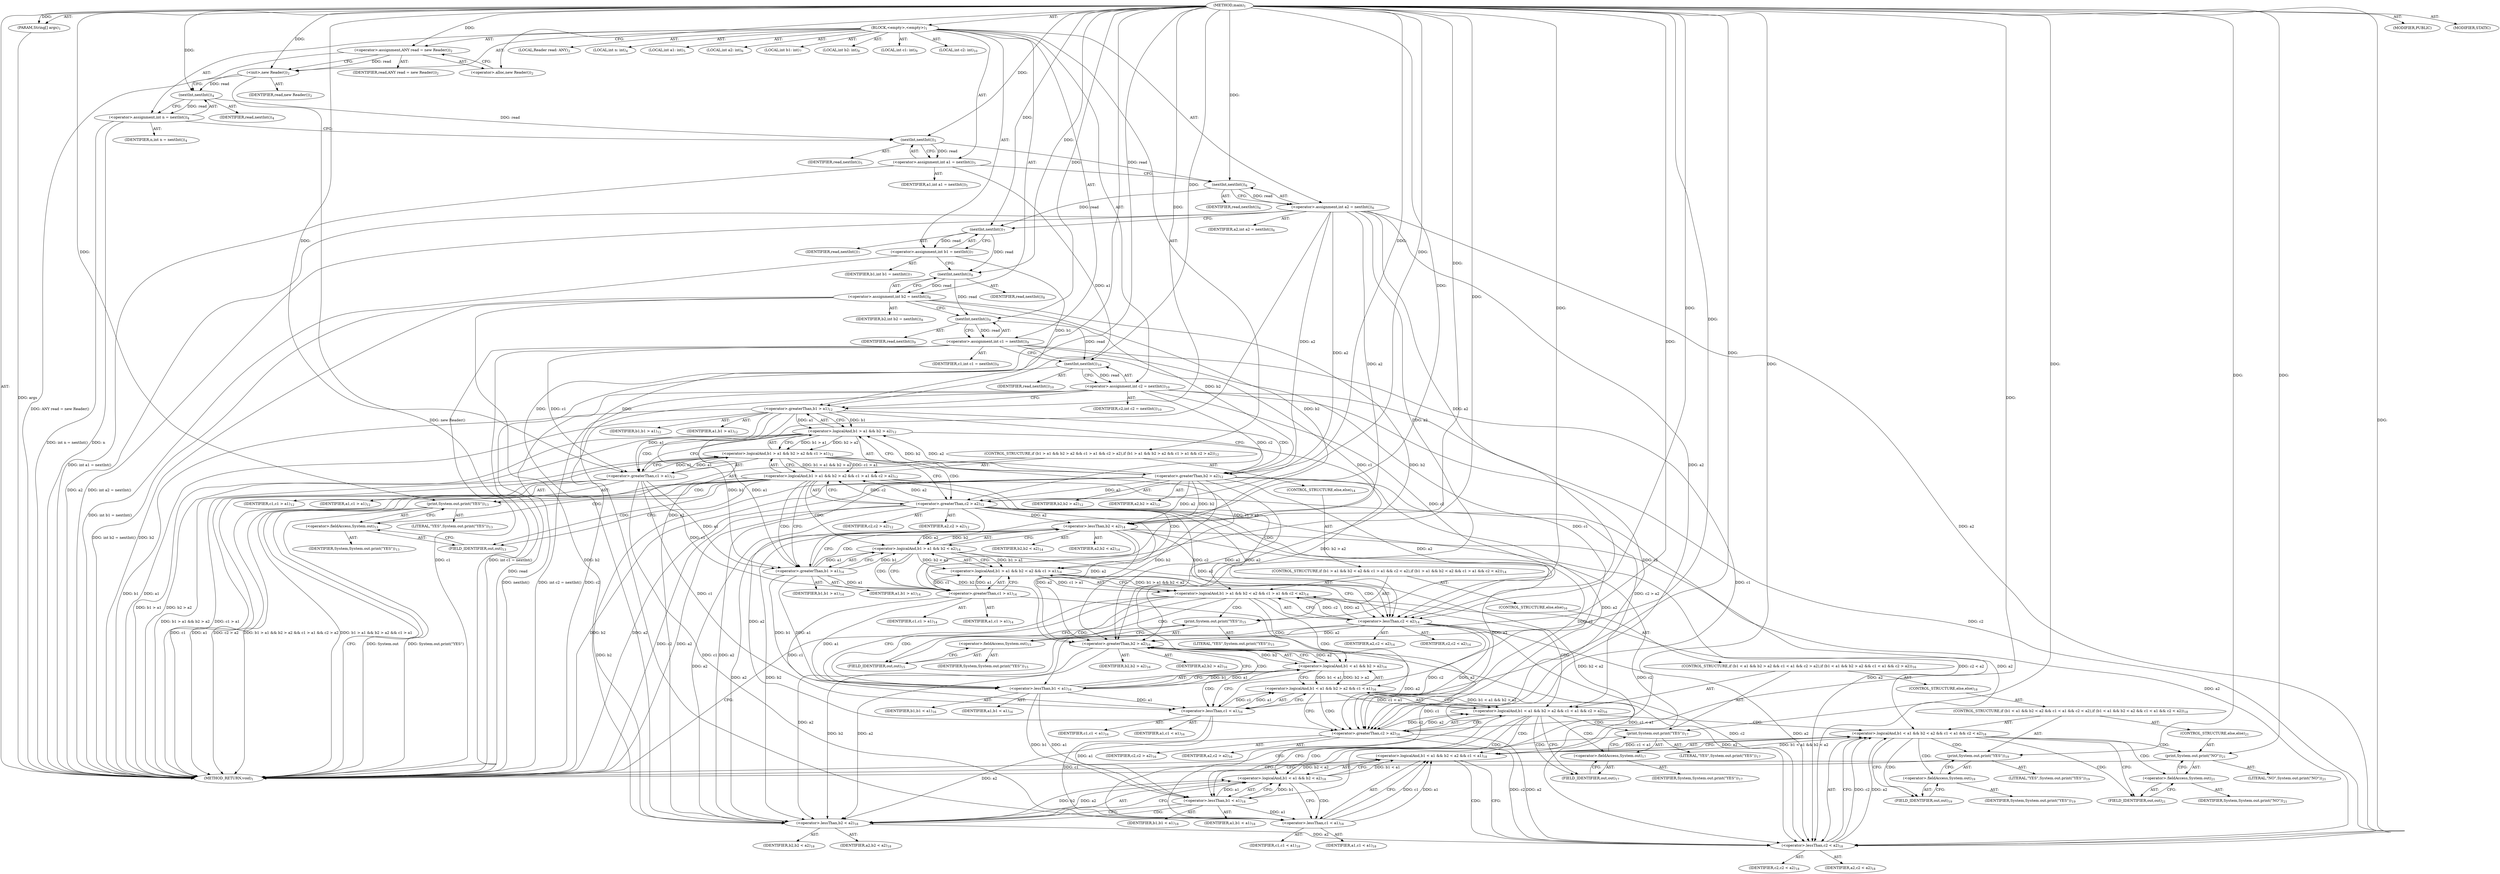 digraph "main" {  
"19" [label = <(METHOD,main)<SUB>1</SUB>> ]
"20" [label = <(PARAM,String[] args)<SUB>1</SUB>> ]
"21" [label = <(BLOCK,&lt;empty&gt;,&lt;empty&gt;)<SUB>1</SUB>> ]
"4" [label = <(LOCAL,Reader read: ANY)<SUB>2</SUB>> ]
"22" [label = <(&lt;operator&gt;.assignment,ANY read = new Reader())<SUB>2</SUB>> ]
"23" [label = <(IDENTIFIER,read,ANY read = new Reader())<SUB>2</SUB>> ]
"24" [label = <(&lt;operator&gt;.alloc,new Reader())<SUB>2</SUB>> ]
"25" [label = <(&lt;init&gt;,new Reader())<SUB>2</SUB>> ]
"3" [label = <(IDENTIFIER,read,new Reader())<SUB>2</SUB>> ]
"26" [label = <(LOCAL,int n: int)<SUB>4</SUB>> ]
"27" [label = <(&lt;operator&gt;.assignment,int n = nextInt())<SUB>4</SUB>> ]
"28" [label = <(IDENTIFIER,n,int n = nextInt())<SUB>4</SUB>> ]
"29" [label = <(nextInt,nextInt())<SUB>4</SUB>> ]
"30" [label = <(IDENTIFIER,read,nextInt())<SUB>4</SUB>> ]
"31" [label = <(LOCAL,int a1: int)<SUB>5</SUB>> ]
"32" [label = <(&lt;operator&gt;.assignment,int a1 = nextInt())<SUB>5</SUB>> ]
"33" [label = <(IDENTIFIER,a1,int a1 = nextInt())<SUB>5</SUB>> ]
"34" [label = <(nextInt,nextInt())<SUB>5</SUB>> ]
"35" [label = <(IDENTIFIER,read,nextInt())<SUB>5</SUB>> ]
"36" [label = <(LOCAL,int a2: int)<SUB>6</SUB>> ]
"37" [label = <(&lt;operator&gt;.assignment,int a2 = nextInt())<SUB>6</SUB>> ]
"38" [label = <(IDENTIFIER,a2,int a2 = nextInt())<SUB>6</SUB>> ]
"39" [label = <(nextInt,nextInt())<SUB>6</SUB>> ]
"40" [label = <(IDENTIFIER,read,nextInt())<SUB>6</SUB>> ]
"41" [label = <(LOCAL,int b1: int)<SUB>7</SUB>> ]
"42" [label = <(&lt;operator&gt;.assignment,int b1 = nextInt())<SUB>7</SUB>> ]
"43" [label = <(IDENTIFIER,b1,int b1 = nextInt())<SUB>7</SUB>> ]
"44" [label = <(nextInt,nextInt())<SUB>7</SUB>> ]
"45" [label = <(IDENTIFIER,read,nextInt())<SUB>7</SUB>> ]
"46" [label = <(LOCAL,int b2: int)<SUB>8</SUB>> ]
"47" [label = <(&lt;operator&gt;.assignment,int b2 = nextInt())<SUB>8</SUB>> ]
"48" [label = <(IDENTIFIER,b2,int b2 = nextInt())<SUB>8</SUB>> ]
"49" [label = <(nextInt,nextInt())<SUB>8</SUB>> ]
"50" [label = <(IDENTIFIER,read,nextInt())<SUB>8</SUB>> ]
"51" [label = <(LOCAL,int c1: int)<SUB>9</SUB>> ]
"52" [label = <(&lt;operator&gt;.assignment,int c1 = nextInt())<SUB>9</SUB>> ]
"53" [label = <(IDENTIFIER,c1,int c1 = nextInt())<SUB>9</SUB>> ]
"54" [label = <(nextInt,nextInt())<SUB>9</SUB>> ]
"55" [label = <(IDENTIFIER,read,nextInt())<SUB>9</SUB>> ]
"56" [label = <(LOCAL,int c2: int)<SUB>10</SUB>> ]
"57" [label = <(&lt;operator&gt;.assignment,int c2 = nextInt())<SUB>10</SUB>> ]
"58" [label = <(IDENTIFIER,c2,int c2 = nextInt())<SUB>10</SUB>> ]
"59" [label = <(nextInt,nextInt())<SUB>10</SUB>> ]
"60" [label = <(IDENTIFIER,read,nextInt())<SUB>10</SUB>> ]
"61" [label = <(CONTROL_STRUCTURE,if (b1 &gt; a1 &amp;&amp; b2 &gt; a2 &amp;&amp; c1 &gt; a1 &amp;&amp; c2 &gt; a2),if (b1 &gt; a1 &amp;&amp; b2 &gt; a2 &amp;&amp; c1 &gt; a1 &amp;&amp; c2 &gt; a2))<SUB>12</SUB>> ]
"62" [label = <(&lt;operator&gt;.logicalAnd,b1 &gt; a1 &amp;&amp; b2 &gt; a2 &amp;&amp; c1 &gt; a1 &amp;&amp; c2 &gt; a2)<SUB>12</SUB>> ]
"63" [label = <(&lt;operator&gt;.logicalAnd,b1 &gt; a1 &amp;&amp; b2 &gt; a2 &amp;&amp; c1 &gt; a1)<SUB>12</SUB>> ]
"64" [label = <(&lt;operator&gt;.logicalAnd,b1 &gt; a1 &amp;&amp; b2 &gt; a2)<SUB>12</SUB>> ]
"65" [label = <(&lt;operator&gt;.greaterThan,b1 &gt; a1)<SUB>12</SUB>> ]
"66" [label = <(IDENTIFIER,b1,b1 &gt; a1)<SUB>12</SUB>> ]
"67" [label = <(IDENTIFIER,a1,b1 &gt; a1)<SUB>12</SUB>> ]
"68" [label = <(&lt;operator&gt;.greaterThan,b2 &gt; a2)<SUB>12</SUB>> ]
"69" [label = <(IDENTIFIER,b2,b2 &gt; a2)<SUB>12</SUB>> ]
"70" [label = <(IDENTIFIER,a2,b2 &gt; a2)<SUB>12</SUB>> ]
"71" [label = <(&lt;operator&gt;.greaterThan,c1 &gt; a1)<SUB>12</SUB>> ]
"72" [label = <(IDENTIFIER,c1,c1 &gt; a1)<SUB>12</SUB>> ]
"73" [label = <(IDENTIFIER,a1,c1 &gt; a1)<SUB>12</SUB>> ]
"74" [label = <(&lt;operator&gt;.greaterThan,c2 &gt; a2)<SUB>12</SUB>> ]
"75" [label = <(IDENTIFIER,c2,c2 &gt; a2)<SUB>12</SUB>> ]
"76" [label = <(IDENTIFIER,a2,c2 &gt; a2)<SUB>12</SUB>> ]
"77" [label = <(print,System.out.print(&quot;YES&quot;))<SUB>13</SUB>> ]
"78" [label = <(&lt;operator&gt;.fieldAccess,System.out)<SUB>13</SUB>> ]
"79" [label = <(IDENTIFIER,System,System.out.print(&quot;YES&quot;))<SUB>13</SUB>> ]
"80" [label = <(FIELD_IDENTIFIER,out,out)<SUB>13</SUB>> ]
"81" [label = <(LITERAL,&quot;YES&quot;,System.out.print(&quot;YES&quot;))<SUB>13</SUB>> ]
"82" [label = <(CONTROL_STRUCTURE,else,else)<SUB>14</SUB>> ]
"83" [label = <(CONTROL_STRUCTURE,if (b1 &gt; a1 &amp;&amp; b2 &lt; a2 &amp;&amp; c1 &gt; a1 &amp;&amp; c2 &lt; a2),if (b1 &gt; a1 &amp;&amp; b2 &lt; a2 &amp;&amp; c1 &gt; a1 &amp;&amp; c2 &lt; a2))<SUB>14</SUB>> ]
"84" [label = <(&lt;operator&gt;.logicalAnd,b1 &gt; a1 &amp;&amp; b2 &lt; a2 &amp;&amp; c1 &gt; a1 &amp;&amp; c2 &lt; a2)<SUB>14</SUB>> ]
"85" [label = <(&lt;operator&gt;.logicalAnd,b1 &gt; a1 &amp;&amp; b2 &lt; a2 &amp;&amp; c1 &gt; a1)<SUB>14</SUB>> ]
"86" [label = <(&lt;operator&gt;.logicalAnd,b1 &gt; a1 &amp;&amp; b2 &lt; a2)<SUB>14</SUB>> ]
"87" [label = <(&lt;operator&gt;.greaterThan,b1 &gt; a1)<SUB>14</SUB>> ]
"88" [label = <(IDENTIFIER,b1,b1 &gt; a1)<SUB>14</SUB>> ]
"89" [label = <(IDENTIFIER,a1,b1 &gt; a1)<SUB>14</SUB>> ]
"90" [label = <(&lt;operator&gt;.lessThan,b2 &lt; a2)<SUB>14</SUB>> ]
"91" [label = <(IDENTIFIER,b2,b2 &lt; a2)<SUB>14</SUB>> ]
"92" [label = <(IDENTIFIER,a2,b2 &lt; a2)<SUB>14</SUB>> ]
"93" [label = <(&lt;operator&gt;.greaterThan,c1 &gt; a1)<SUB>14</SUB>> ]
"94" [label = <(IDENTIFIER,c1,c1 &gt; a1)<SUB>14</SUB>> ]
"95" [label = <(IDENTIFIER,a1,c1 &gt; a1)<SUB>14</SUB>> ]
"96" [label = <(&lt;operator&gt;.lessThan,c2 &lt; a2)<SUB>14</SUB>> ]
"97" [label = <(IDENTIFIER,c2,c2 &lt; a2)<SUB>14</SUB>> ]
"98" [label = <(IDENTIFIER,a2,c2 &lt; a2)<SUB>14</SUB>> ]
"99" [label = <(print,System.out.print(&quot;YES&quot;))<SUB>15</SUB>> ]
"100" [label = <(&lt;operator&gt;.fieldAccess,System.out)<SUB>15</SUB>> ]
"101" [label = <(IDENTIFIER,System,System.out.print(&quot;YES&quot;))<SUB>15</SUB>> ]
"102" [label = <(FIELD_IDENTIFIER,out,out)<SUB>15</SUB>> ]
"103" [label = <(LITERAL,&quot;YES&quot;,System.out.print(&quot;YES&quot;))<SUB>15</SUB>> ]
"104" [label = <(CONTROL_STRUCTURE,else,else)<SUB>16</SUB>> ]
"105" [label = <(CONTROL_STRUCTURE,if (b1 &lt; a1 &amp;&amp; b2 &gt; a2 &amp;&amp; c1 &lt; a1 &amp;&amp; c2 &gt; a2),if (b1 &lt; a1 &amp;&amp; b2 &gt; a2 &amp;&amp; c1 &lt; a1 &amp;&amp; c2 &gt; a2))<SUB>16</SUB>> ]
"106" [label = <(&lt;operator&gt;.logicalAnd,b1 &lt; a1 &amp;&amp; b2 &gt; a2 &amp;&amp; c1 &lt; a1 &amp;&amp; c2 &gt; a2)<SUB>16</SUB>> ]
"107" [label = <(&lt;operator&gt;.logicalAnd,b1 &lt; a1 &amp;&amp; b2 &gt; a2 &amp;&amp; c1 &lt; a1)<SUB>16</SUB>> ]
"108" [label = <(&lt;operator&gt;.logicalAnd,b1 &lt; a1 &amp;&amp; b2 &gt; a2)<SUB>16</SUB>> ]
"109" [label = <(&lt;operator&gt;.lessThan,b1 &lt; a1)<SUB>16</SUB>> ]
"110" [label = <(IDENTIFIER,b1,b1 &lt; a1)<SUB>16</SUB>> ]
"111" [label = <(IDENTIFIER,a1,b1 &lt; a1)<SUB>16</SUB>> ]
"112" [label = <(&lt;operator&gt;.greaterThan,b2 &gt; a2)<SUB>16</SUB>> ]
"113" [label = <(IDENTIFIER,b2,b2 &gt; a2)<SUB>16</SUB>> ]
"114" [label = <(IDENTIFIER,a2,b2 &gt; a2)<SUB>16</SUB>> ]
"115" [label = <(&lt;operator&gt;.lessThan,c1 &lt; a1)<SUB>16</SUB>> ]
"116" [label = <(IDENTIFIER,c1,c1 &lt; a1)<SUB>16</SUB>> ]
"117" [label = <(IDENTIFIER,a1,c1 &lt; a1)<SUB>16</SUB>> ]
"118" [label = <(&lt;operator&gt;.greaterThan,c2 &gt; a2)<SUB>16</SUB>> ]
"119" [label = <(IDENTIFIER,c2,c2 &gt; a2)<SUB>16</SUB>> ]
"120" [label = <(IDENTIFIER,a2,c2 &gt; a2)<SUB>16</SUB>> ]
"121" [label = <(print,System.out.print(&quot;YES&quot;))<SUB>17</SUB>> ]
"122" [label = <(&lt;operator&gt;.fieldAccess,System.out)<SUB>17</SUB>> ]
"123" [label = <(IDENTIFIER,System,System.out.print(&quot;YES&quot;))<SUB>17</SUB>> ]
"124" [label = <(FIELD_IDENTIFIER,out,out)<SUB>17</SUB>> ]
"125" [label = <(LITERAL,&quot;YES&quot;,System.out.print(&quot;YES&quot;))<SUB>17</SUB>> ]
"126" [label = <(CONTROL_STRUCTURE,else,else)<SUB>18</SUB>> ]
"127" [label = <(CONTROL_STRUCTURE,if (b1 &lt; a1 &amp;&amp; b2 &lt; a2 &amp;&amp; c1 &lt; a1 &amp;&amp; c2 &lt; a2),if (b1 &lt; a1 &amp;&amp; b2 &lt; a2 &amp;&amp; c1 &lt; a1 &amp;&amp; c2 &lt; a2))<SUB>18</SUB>> ]
"128" [label = <(&lt;operator&gt;.logicalAnd,b1 &lt; a1 &amp;&amp; b2 &lt; a2 &amp;&amp; c1 &lt; a1 &amp;&amp; c2 &lt; a2)<SUB>18</SUB>> ]
"129" [label = <(&lt;operator&gt;.logicalAnd,b1 &lt; a1 &amp;&amp; b2 &lt; a2 &amp;&amp; c1 &lt; a1)<SUB>18</SUB>> ]
"130" [label = <(&lt;operator&gt;.logicalAnd,b1 &lt; a1 &amp;&amp; b2 &lt; a2)<SUB>18</SUB>> ]
"131" [label = <(&lt;operator&gt;.lessThan,b1 &lt; a1)<SUB>18</SUB>> ]
"132" [label = <(IDENTIFIER,b1,b1 &lt; a1)<SUB>18</SUB>> ]
"133" [label = <(IDENTIFIER,a1,b1 &lt; a1)<SUB>18</SUB>> ]
"134" [label = <(&lt;operator&gt;.lessThan,b2 &lt; a2)<SUB>18</SUB>> ]
"135" [label = <(IDENTIFIER,b2,b2 &lt; a2)<SUB>18</SUB>> ]
"136" [label = <(IDENTIFIER,a2,b2 &lt; a2)<SUB>18</SUB>> ]
"137" [label = <(&lt;operator&gt;.lessThan,c1 &lt; a1)<SUB>18</SUB>> ]
"138" [label = <(IDENTIFIER,c1,c1 &lt; a1)<SUB>18</SUB>> ]
"139" [label = <(IDENTIFIER,a1,c1 &lt; a1)<SUB>18</SUB>> ]
"140" [label = <(&lt;operator&gt;.lessThan,c2 &lt; a2)<SUB>18</SUB>> ]
"141" [label = <(IDENTIFIER,c2,c2 &lt; a2)<SUB>18</SUB>> ]
"142" [label = <(IDENTIFIER,a2,c2 &lt; a2)<SUB>18</SUB>> ]
"143" [label = <(print,System.out.print(&quot;YES&quot;))<SUB>19</SUB>> ]
"144" [label = <(&lt;operator&gt;.fieldAccess,System.out)<SUB>19</SUB>> ]
"145" [label = <(IDENTIFIER,System,System.out.print(&quot;YES&quot;))<SUB>19</SUB>> ]
"146" [label = <(FIELD_IDENTIFIER,out,out)<SUB>19</SUB>> ]
"147" [label = <(LITERAL,&quot;YES&quot;,System.out.print(&quot;YES&quot;))<SUB>19</SUB>> ]
"148" [label = <(CONTROL_STRUCTURE,else,else)<SUB>21</SUB>> ]
"149" [label = <(print,System.out.print(&quot;NO&quot;))<SUB>21</SUB>> ]
"150" [label = <(&lt;operator&gt;.fieldAccess,System.out)<SUB>21</SUB>> ]
"151" [label = <(IDENTIFIER,System,System.out.print(&quot;NO&quot;))<SUB>21</SUB>> ]
"152" [label = <(FIELD_IDENTIFIER,out,out)<SUB>21</SUB>> ]
"153" [label = <(LITERAL,&quot;NO&quot;,System.out.print(&quot;NO&quot;))<SUB>21</SUB>> ]
"154" [label = <(MODIFIER,PUBLIC)> ]
"155" [label = <(MODIFIER,STATIC)> ]
"156" [label = <(METHOD_RETURN,void)<SUB>1</SUB>> ]
  "19" -> "20"  [ label = "AST: "] 
  "19" -> "21"  [ label = "AST: "] 
  "19" -> "154"  [ label = "AST: "] 
  "19" -> "155"  [ label = "AST: "] 
  "19" -> "156"  [ label = "AST: "] 
  "21" -> "4"  [ label = "AST: "] 
  "21" -> "22"  [ label = "AST: "] 
  "21" -> "25"  [ label = "AST: "] 
  "21" -> "26"  [ label = "AST: "] 
  "21" -> "27"  [ label = "AST: "] 
  "21" -> "31"  [ label = "AST: "] 
  "21" -> "32"  [ label = "AST: "] 
  "21" -> "36"  [ label = "AST: "] 
  "21" -> "37"  [ label = "AST: "] 
  "21" -> "41"  [ label = "AST: "] 
  "21" -> "42"  [ label = "AST: "] 
  "21" -> "46"  [ label = "AST: "] 
  "21" -> "47"  [ label = "AST: "] 
  "21" -> "51"  [ label = "AST: "] 
  "21" -> "52"  [ label = "AST: "] 
  "21" -> "56"  [ label = "AST: "] 
  "21" -> "57"  [ label = "AST: "] 
  "21" -> "61"  [ label = "AST: "] 
  "22" -> "23"  [ label = "AST: "] 
  "22" -> "24"  [ label = "AST: "] 
  "25" -> "3"  [ label = "AST: "] 
  "27" -> "28"  [ label = "AST: "] 
  "27" -> "29"  [ label = "AST: "] 
  "29" -> "30"  [ label = "AST: "] 
  "32" -> "33"  [ label = "AST: "] 
  "32" -> "34"  [ label = "AST: "] 
  "34" -> "35"  [ label = "AST: "] 
  "37" -> "38"  [ label = "AST: "] 
  "37" -> "39"  [ label = "AST: "] 
  "39" -> "40"  [ label = "AST: "] 
  "42" -> "43"  [ label = "AST: "] 
  "42" -> "44"  [ label = "AST: "] 
  "44" -> "45"  [ label = "AST: "] 
  "47" -> "48"  [ label = "AST: "] 
  "47" -> "49"  [ label = "AST: "] 
  "49" -> "50"  [ label = "AST: "] 
  "52" -> "53"  [ label = "AST: "] 
  "52" -> "54"  [ label = "AST: "] 
  "54" -> "55"  [ label = "AST: "] 
  "57" -> "58"  [ label = "AST: "] 
  "57" -> "59"  [ label = "AST: "] 
  "59" -> "60"  [ label = "AST: "] 
  "61" -> "62"  [ label = "AST: "] 
  "61" -> "77"  [ label = "AST: "] 
  "61" -> "82"  [ label = "AST: "] 
  "62" -> "63"  [ label = "AST: "] 
  "62" -> "74"  [ label = "AST: "] 
  "63" -> "64"  [ label = "AST: "] 
  "63" -> "71"  [ label = "AST: "] 
  "64" -> "65"  [ label = "AST: "] 
  "64" -> "68"  [ label = "AST: "] 
  "65" -> "66"  [ label = "AST: "] 
  "65" -> "67"  [ label = "AST: "] 
  "68" -> "69"  [ label = "AST: "] 
  "68" -> "70"  [ label = "AST: "] 
  "71" -> "72"  [ label = "AST: "] 
  "71" -> "73"  [ label = "AST: "] 
  "74" -> "75"  [ label = "AST: "] 
  "74" -> "76"  [ label = "AST: "] 
  "77" -> "78"  [ label = "AST: "] 
  "77" -> "81"  [ label = "AST: "] 
  "78" -> "79"  [ label = "AST: "] 
  "78" -> "80"  [ label = "AST: "] 
  "82" -> "83"  [ label = "AST: "] 
  "83" -> "84"  [ label = "AST: "] 
  "83" -> "99"  [ label = "AST: "] 
  "83" -> "104"  [ label = "AST: "] 
  "84" -> "85"  [ label = "AST: "] 
  "84" -> "96"  [ label = "AST: "] 
  "85" -> "86"  [ label = "AST: "] 
  "85" -> "93"  [ label = "AST: "] 
  "86" -> "87"  [ label = "AST: "] 
  "86" -> "90"  [ label = "AST: "] 
  "87" -> "88"  [ label = "AST: "] 
  "87" -> "89"  [ label = "AST: "] 
  "90" -> "91"  [ label = "AST: "] 
  "90" -> "92"  [ label = "AST: "] 
  "93" -> "94"  [ label = "AST: "] 
  "93" -> "95"  [ label = "AST: "] 
  "96" -> "97"  [ label = "AST: "] 
  "96" -> "98"  [ label = "AST: "] 
  "99" -> "100"  [ label = "AST: "] 
  "99" -> "103"  [ label = "AST: "] 
  "100" -> "101"  [ label = "AST: "] 
  "100" -> "102"  [ label = "AST: "] 
  "104" -> "105"  [ label = "AST: "] 
  "105" -> "106"  [ label = "AST: "] 
  "105" -> "121"  [ label = "AST: "] 
  "105" -> "126"  [ label = "AST: "] 
  "106" -> "107"  [ label = "AST: "] 
  "106" -> "118"  [ label = "AST: "] 
  "107" -> "108"  [ label = "AST: "] 
  "107" -> "115"  [ label = "AST: "] 
  "108" -> "109"  [ label = "AST: "] 
  "108" -> "112"  [ label = "AST: "] 
  "109" -> "110"  [ label = "AST: "] 
  "109" -> "111"  [ label = "AST: "] 
  "112" -> "113"  [ label = "AST: "] 
  "112" -> "114"  [ label = "AST: "] 
  "115" -> "116"  [ label = "AST: "] 
  "115" -> "117"  [ label = "AST: "] 
  "118" -> "119"  [ label = "AST: "] 
  "118" -> "120"  [ label = "AST: "] 
  "121" -> "122"  [ label = "AST: "] 
  "121" -> "125"  [ label = "AST: "] 
  "122" -> "123"  [ label = "AST: "] 
  "122" -> "124"  [ label = "AST: "] 
  "126" -> "127"  [ label = "AST: "] 
  "127" -> "128"  [ label = "AST: "] 
  "127" -> "143"  [ label = "AST: "] 
  "127" -> "148"  [ label = "AST: "] 
  "128" -> "129"  [ label = "AST: "] 
  "128" -> "140"  [ label = "AST: "] 
  "129" -> "130"  [ label = "AST: "] 
  "129" -> "137"  [ label = "AST: "] 
  "130" -> "131"  [ label = "AST: "] 
  "130" -> "134"  [ label = "AST: "] 
  "131" -> "132"  [ label = "AST: "] 
  "131" -> "133"  [ label = "AST: "] 
  "134" -> "135"  [ label = "AST: "] 
  "134" -> "136"  [ label = "AST: "] 
  "137" -> "138"  [ label = "AST: "] 
  "137" -> "139"  [ label = "AST: "] 
  "140" -> "141"  [ label = "AST: "] 
  "140" -> "142"  [ label = "AST: "] 
  "143" -> "144"  [ label = "AST: "] 
  "143" -> "147"  [ label = "AST: "] 
  "144" -> "145"  [ label = "AST: "] 
  "144" -> "146"  [ label = "AST: "] 
  "148" -> "149"  [ label = "AST: "] 
  "149" -> "150"  [ label = "AST: "] 
  "149" -> "153"  [ label = "AST: "] 
  "150" -> "151"  [ label = "AST: "] 
  "150" -> "152"  [ label = "AST: "] 
  "22" -> "25"  [ label = "CFG: "] 
  "25" -> "29"  [ label = "CFG: "] 
  "27" -> "34"  [ label = "CFG: "] 
  "32" -> "39"  [ label = "CFG: "] 
  "37" -> "44"  [ label = "CFG: "] 
  "42" -> "49"  [ label = "CFG: "] 
  "47" -> "54"  [ label = "CFG: "] 
  "52" -> "59"  [ label = "CFG: "] 
  "57" -> "65"  [ label = "CFG: "] 
  "24" -> "22"  [ label = "CFG: "] 
  "29" -> "27"  [ label = "CFG: "] 
  "34" -> "32"  [ label = "CFG: "] 
  "39" -> "37"  [ label = "CFG: "] 
  "44" -> "42"  [ label = "CFG: "] 
  "49" -> "47"  [ label = "CFG: "] 
  "54" -> "52"  [ label = "CFG: "] 
  "59" -> "57"  [ label = "CFG: "] 
  "62" -> "80"  [ label = "CFG: "] 
  "62" -> "87"  [ label = "CFG: "] 
  "77" -> "156"  [ label = "CFG: "] 
  "63" -> "62"  [ label = "CFG: "] 
  "63" -> "74"  [ label = "CFG: "] 
  "74" -> "62"  [ label = "CFG: "] 
  "78" -> "77"  [ label = "CFG: "] 
  "64" -> "63"  [ label = "CFG: "] 
  "64" -> "71"  [ label = "CFG: "] 
  "71" -> "63"  [ label = "CFG: "] 
  "80" -> "78"  [ label = "CFG: "] 
  "84" -> "102"  [ label = "CFG: "] 
  "84" -> "109"  [ label = "CFG: "] 
  "99" -> "156"  [ label = "CFG: "] 
  "65" -> "64"  [ label = "CFG: "] 
  "65" -> "68"  [ label = "CFG: "] 
  "68" -> "64"  [ label = "CFG: "] 
  "85" -> "84"  [ label = "CFG: "] 
  "85" -> "96"  [ label = "CFG: "] 
  "96" -> "84"  [ label = "CFG: "] 
  "100" -> "99"  [ label = "CFG: "] 
  "86" -> "85"  [ label = "CFG: "] 
  "86" -> "93"  [ label = "CFG: "] 
  "93" -> "85"  [ label = "CFG: "] 
  "102" -> "100"  [ label = "CFG: "] 
  "106" -> "124"  [ label = "CFG: "] 
  "106" -> "131"  [ label = "CFG: "] 
  "121" -> "156"  [ label = "CFG: "] 
  "87" -> "86"  [ label = "CFG: "] 
  "87" -> "90"  [ label = "CFG: "] 
  "90" -> "86"  [ label = "CFG: "] 
  "107" -> "106"  [ label = "CFG: "] 
  "107" -> "118"  [ label = "CFG: "] 
  "118" -> "106"  [ label = "CFG: "] 
  "122" -> "121"  [ label = "CFG: "] 
  "108" -> "107"  [ label = "CFG: "] 
  "108" -> "115"  [ label = "CFG: "] 
  "115" -> "107"  [ label = "CFG: "] 
  "124" -> "122"  [ label = "CFG: "] 
  "128" -> "146"  [ label = "CFG: "] 
  "128" -> "152"  [ label = "CFG: "] 
  "143" -> "156"  [ label = "CFG: "] 
  "109" -> "108"  [ label = "CFG: "] 
  "109" -> "112"  [ label = "CFG: "] 
  "112" -> "108"  [ label = "CFG: "] 
  "129" -> "128"  [ label = "CFG: "] 
  "129" -> "140"  [ label = "CFG: "] 
  "140" -> "128"  [ label = "CFG: "] 
  "144" -> "143"  [ label = "CFG: "] 
  "149" -> "156"  [ label = "CFG: "] 
  "130" -> "129"  [ label = "CFG: "] 
  "130" -> "137"  [ label = "CFG: "] 
  "137" -> "129"  [ label = "CFG: "] 
  "146" -> "144"  [ label = "CFG: "] 
  "150" -> "149"  [ label = "CFG: "] 
  "131" -> "130"  [ label = "CFG: "] 
  "131" -> "134"  [ label = "CFG: "] 
  "134" -> "130"  [ label = "CFG: "] 
  "152" -> "150"  [ label = "CFG: "] 
  "19" -> "24"  [ label = "CFG: "] 
  "20" -> "156"  [ label = "DDG: args"] 
  "22" -> "156"  [ label = "DDG: ANY read = new Reader()"] 
  "25" -> "156"  [ label = "DDG: new Reader()"] 
  "27" -> "156"  [ label = "DDG: n"] 
  "27" -> "156"  [ label = "DDG: int n = nextInt()"] 
  "32" -> "156"  [ label = "DDG: int a1 = nextInt()"] 
  "37" -> "156"  [ label = "DDG: a2"] 
  "37" -> "156"  [ label = "DDG: int a2 = nextInt()"] 
  "42" -> "156"  [ label = "DDG: int b1 = nextInt()"] 
  "47" -> "156"  [ label = "DDG: b2"] 
  "47" -> "156"  [ label = "DDG: int b2 = nextInt()"] 
  "52" -> "156"  [ label = "DDG: c1"] 
  "52" -> "156"  [ label = "DDG: int c1 = nextInt()"] 
  "57" -> "156"  [ label = "DDG: c2"] 
  "59" -> "156"  [ label = "DDG: read"] 
  "57" -> "156"  [ label = "DDG: nextInt()"] 
  "57" -> "156"  [ label = "DDG: int c2 = nextInt()"] 
  "65" -> "156"  [ label = "DDG: b1"] 
  "65" -> "156"  [ label = "DDG: a1"] 
  "64" -> "156"  [ label = "DDG: b1 &gt; a1"] 
  "68" -> "156"  [ label = "DDG: b2"] 
  "68" -> "156"  [ label = "DDG: a2"] 
  "64" -> "156"  [ label = "DDG: b2 &gt; a2"] 
  "63" -> "156"  [ label = "DDG: b1 &gt; a1 &amp;&amp; b2 &gt; a2"] 
  "71" -> "156"  [ label = "DDG: c1"] 
  "71" -> "156"  [ label = "DDG: a1"] 
  "63" -> "156"  [ label = "DDG: c1 &gt; a1"] 
  "62" -> "156"  [ label = "DDG: b1 &gt; a1 &amp;&amp; b2 &gt; a2 &amp;&amp; c1 &gt; a1"] 
  "74" -> "156"  [ label = "DDG: c2"] 
  "74" -> "156"  [ label = "DDG: a2"] 
  "62" -> "156"  [ label = "DDG: c2 &gt; a2"] 
  "62" -> "156"  [ label = "DDG: b1 &gt; a1 &amp;&amp; b2 &gt; a2 &amp;&amp; c1 &gt; a1 &amp;&amp; c2 &gt; a2"] 
  "77" -> "156"  [ label = "DDG: System.out"] 
  "77" -> "156"  [ label = "DDG: System.out.print(&quot;YES&quot;)"] 
  "19" -> "20"  [ label = "DDG: "] 
  "19" -> "22"  [ label = "DDG: "] 
  "29" -> "27"  [ label = "DDG: read"] 
  "34" -> "32"  [ label = "DDG: read"] 
  "39" -> "37"  [ label = "DDG: read"] 
  "44" -> "42"  [ label = "DDG: read"] 
  "49" -> "47"  [ label = "DDG: read"] 
  "54" -> "52"  [ label = "DDG: read"] 
  "59" -> "57"  [ label = "DDG: read"] 
  "22" -> "25"  [ label = "DDG: read"] 
  "19" -> "25"  [ label = "DDG: "] 
  "25" -> "29"  [ label = "DDG: read"] 
  "19" -> "29"  [ label = "DDG: "] 
  "29" -> "34"  [ label = "DDG: read"] 
  "19" -> "34"  [ label = "DDG: "] 
  "34" -> "39"  [ label = "DDG: read"] 
  "19" -> "39"  [ label = "DDG: "] 
  "39" -> "44"  [ label = "DDG: read"] 
  "19" -> "44"  [ label = "DDG: "] 
  "44" -> "49"  [ label = "DDG: read"] 
  "19" -> "49"  [ label = "DDG: "] 
  "49" -> "54"  [ label = "DDG: read"] 
  "19" -> "54"  [ label = "DDG: "] 
  "54" -> "59"  [ label = "DDG: read"] 
  "19" -> "59"  [ label = "DDG: "] 
  "63" -> "62"  [ label = "DDG: b1 &gt; a1 &amp;&amp; b2 &gt; a2"] 
  "63" -> "62"  [ label = "DDG: c1 &gt; a1"] 
  "74" -> "62"  [ label = "DDG: c2"] 
  "74" -> "62"  [ label = "DDG: a2"] 
  "19" -> "77"  [ label = "DDG: "] 
  "64" -> "63"  [ label = "DDG: b1 &gt; a1"] 
  "64" -> "63"  [ label = "DDG: b2 &gt; a2"] 
  "71" -> "63"  [ label = "DDG: c1"] 
  "71" -> "63"  [ label = "DDG: a1"] 
  "57" -> "74"  [ label = "DDG: c2"] 
  "19" -> "74"  [ label = "DDG: "] 
  "37" -> "74"  [ label = "DDG: a2"] 
  "68" -> "74"  [ label = "DDG: a2"] 
  "65" -> "64"  [ label = "DDG: b1"] 
  "65" -> "64"  [ label = "DDG: a1"] 
  "68" -> "64"  [ label = "DDG: b2"] 
  "68" -> "64"  [ label = "DDG: a2"] 
  "52" -> "71"  [ label = "DDG: c1"] 
  "19" -> "71"  [ label = "DDG: "] 
  "65" -> "71"  [ label = "DDG: a1"] 
  "85" -> "84"  [ label = "DDG: b1 &gt; a1 &amp;&amp; b2 &lt; a2"] 
  "85" -> "84"  [ label = "DDG: c1 &gt; a1"] 
  "96" -> "84"  [ label = "DDG: c2"] 
  "96" -> "84"  [ label = "DDG: a2"] 
  "19" -> "99"  [ label = "DDG: "] 
  "42" -> "65"  [ label = "DDG: b1"] 
  "19" -> "65"  [ label = "DDG: "] 
  "32" -> "65"  [ label = "DDG: a1"] 
  "47" -> "68"  [ label = "DDG: b2"] 
  "19" -> "68"  [ label = "DDG: "] 
  "37" -> "68"  [ label = "DDG: a2"] 
  "86" -> "85"  [ label = "DDG: b1 &gt; a1"] 
  "86" -> "85"  [ label = "DDG: b2 &lt; a2"] 
  "63" -> "85"  [ label = "DDG: c1 &gt; a1"] 
  "93" -> "85"  [ label = "DDG: c1"] 
  "93" -> "85"  [ label = "DDG: a1"] 
  "57" -> "96"  [ label = "DDG: c2"] 
  "74" -> "96"  [ label = "DDG: c2"] 
  "19" -> "96"  [ label = "DDG: "] 
  "37" -> "96"  [ label = "DDG: a2"] 
  "68" -> "96"  [ label = "DDG: a2"] 
  "74" -> "96"  [ label = "DDG: a2"] 
  "90" -> "96"  [ label = "DDG: a2"] 
  "87" -> "86"  [ label = "DDG: b1"] 
  "87" -> "86"  [ label = "DDG: a1"] 
  "90" -> "86"  [ label = "DDG: b2"] 
  "90" -> "86"  [ label = "DDG: a2"] 
  "52" -> "93"  [ label = "DDG: c1"] 
  "71" -> "93"  [ label = "DDG: c1"] 
  "19" -> "93"  [ label = "DDG: "] 
  "87" -> "93"  [ label = "DDG: a1"] 
  "107" -> "106"  [ label = "DDG: b1 &lt; a1 &amp;&amp; b2 &gt; a2"] 
  "107" -> "106"  [ label = "DDG: c1 &lt; a1"] 
  "62" -> "106"  [ label = "DDG: c2 &gt; a2"] 
  "118" -> "106"  [ label = "DDG: c2"] 
  "118" -> "106"  [ label = "DDG: a2"] 
  "19" -> "121"  [ label = "DDG: "] 
  "65" -> "87"  [ label = "DDG: b1"] 
  "19" -> "87"  [ label = "DDG: "] 
  "65" -> "87"  [ label = "DDG: a1"] 
  "71" -> "87"  [ label = "DDG: a1"] 
  "47" -> "90"  [ label = "DDG: b2"] 
  "68" -> "90"  [ label = "DDG: b2"] 
  "19" -> "90"  [ label = "DDG: "] 
  "37" -> "90"  [ label = "DDG: a2"] 
  "68" -> "90"  [ label = "DDG: a2"] 
  "74" -> "90"  [ label = "DDG: a2"] 
  "108" -> "107"  [ label = "DDG: b1 &lt; a1"] 
  "108" -> "107"  [ label = "DDG: b2 &gt; a2"] 
  "115" -> "107"  [ label = "DDG: c1"] 
  "115" -> "107"  [ label = "DDG: a1"] 
  "57" -> "118"  [ label = "DDG: c2"] 
  "74" -> "118"  [ label = "DDG: c2"] 
  "96" -> "118"  [ label = "DDG: c2"] 
  "19" -> "118"  [ label = "DDG: "] 
  "37" -> "118"  [ label = "DDG: a2"] 
  "68" -> "118"  [ label = "DDG: a2"] 
  "74" -> "118"  [ label = "DDG: a2"] 
  "90" -> "118"  [ label = "DDG: a2"] 
  "96" -> "118"  [ label = "DDG: a2"] 
  "112" -> "118"  [ label = "DDG: a2"] 
  "109" -> "108"  [ label = "DDG: b1"] 
  "109" -> "108"  [ label = "DDG: a1"] 
  "112" -> "108"  [ label = "DDG: b2"] 
  "112" -> "108"  [ label = "DDG: a2"] 
  "64" -> "108"  [ label = "DDG: b2 &gt; a2"] 
  "52" -> "115"  [ label = "DDG: c1"] 
  "71" -> "115"  [ label = "DDG: c1"] 
  "93" -> "115"  [ label = "DDG: c1"] 
  "19" -> "115"  [ label = "DDG: "] 
  "109" -> "115"  [ label = "DDG: a1"] 
  "129" -> "128"  [ label = "DDG: b1 &lt; a1 &amp;&amp; b2 &lt; a2"] 
  "129" -> "128"  [ label = "DDG: c1 &lt; a1"] 
  "84" -> "128"  [ label = "DDG: c2 &lt; a2"] 
  "140" -> "128"  [ label = "DDG: c2"] 
  "140" -> "128"  [ label = "DDG: a2"] 
  "19" -> "143"  [ label = "DDG: "] 
  "87" -> "109"  [ label = "DDG: b1"] 
  "19" -> "109"  [ label = "DDG: "] 
  "87" -> "109"  [ label = "DDG: a1"] 
  "93" -> "109"  [ label = "DDG: a1"] 
  "47" -> "112"  [ label = "DDG: b2"] 
  "68" -> "112"  [ label = "DDG: b2"] 
  "90" -> "112"  [ label = "DDG: b2"] 
  "19" -> "112"  [ label = "DDG: "] 
  "37" -> "112"  [ label = "DDG: a2"] 
  "68" -> "112"  [ label = "DDG: a2"] 
  "74" -> "112"  [ label = "DDG: a2"] 
  "90" -> "112"  [ label = "DDG: a2"] 
  "96" -> "112"  [ label = "DDG: a2"] 
  "130" -> "129"  [ label = "DDG: b1 &lt; a1"] 
  "130" -> "129"  [ label = "DDG: b2 &lt; a2"] 
  "137" -> "129"  [ label = "DDG: c1"] 
  "137" -> "129"  [ label = "DDG: a1"] 
  "107" -> "129"  [ label = "DDG: c1 &lt; a1"] 
  "57" -> "140"  [ label = "DDG: c2"] 
  "74" -> "140"  [ label = "DDG: c2"] 
  "96" -> "140"  [ label = "DDG: c2"] 
  "118" -> "140"  [ label = "DDG: c2"] 
  "19" -> "140"  [ label = "DDG: "] 
  "37" -> "140"  [ label = "DDG: a2"] 
  "68" -> "140"  [ label = "DDG: a2"] 
  "74" -> "140"  [ label = "DDG: a2"] 
  "90" -> "140"  [ label = "DDG: a2"] 
  "96" -> "140"  [ label = "DDG: a2"] 
  "112" -> "140"  [ label = "DDG: a2"] 
  "118" -> "140"  [ label = "DDG: a2"] 
  "134" -> "140"  [ label = "DDG: a2"] 
  "19" -> "149"  [ label = "DDG: "] 
  "131" -> "130"  [ label = "DDG: b1"] 
  "131" -> "130"  [ label = "DDG: a1"] 
  "86" -> "130"  [ label = "DDG: b2 &lt; a2"] 
  "134" -> "130"  [ label = "DDG: b2"] 
  "134" -> "130"  [ label = "DDG: a2"] 
  "52" -> "137"  [ label = "DDG: c1"] 
  "71" -> "137"  [ label = "DDG: c1"] 
  "93" -> "137"  [ label = "DDG: c1"] 
  "115" -> "137"  [ label = "DDG: c1"] 
  "19" -> "137"  [ label = "DDG: "] 
  "131" -> "137"  [ label = "DDG: a1"] 
  "109" -> "131"  [ label = "DDG: b1"] 
  "19" -> "131"  [ label = "DDG: "] 
  "109" -> "131"  [ label = "DDG: a1"] 
  "115" -> "131"  [ label = "DDG: a1"] 
  "47" -> "134"  [ label = "DDG: b2"] 
  "68" -> "134"  [ label = "DDG: b2"] 
  "90" -> "134"  [ label = "DDG: b2"] 
  "112" -> "134"  [ label = "DDG: b2"] 
  "19" -> "134"  [ label = "DDG: "] 
  "37" -> "134"  [ label = "DDG: a2"] 
  "68" -> "134"  [ label = "DDG: a2"] 
  "74" -> "134"  [ label = "DDG: a2"] 
  "90" -> "134"  [ label = "DDG: a2"] 
  "96" -> "134"  [ label = "DDG: a2"] 
  "112" -> "134"  [ label = "DDG: a2"] 
  "118" -> "134"  [ label = "DDG: a2"] 
  "62" -> "77"  [ label = "CDG: "] 
  "62" -> "84"  [ label = "CDG: "] 
  "62" -> "85"  [ label = "CDG: "] 
  "62" -> "87"  [ label = "CDG: "] 
  "62" -> "80"  [ label = "CDG: "] 
  "62" -> "78"  [ label = "CDG: "] 
  "62" -> "86"  [ label = "CDG: "] 
  "63" -> "74"  [ label = "CDG: "] 
  "64" -> "71"  [ label = "CDG: "] 
  "84" -> "107"  [ label = "CDG: "] 
  "84" -> "99"  [ label = "CDG: "] 
  "84" -> "102"  [ label = "CDG: "] 
  "84" -> "106"  [ label = "CDG: "] 
  "84" -> "100"  [ label = "CDG: "] 
  "84" -> "108"  [ label = "CDG: "] 
  "84" -> "109"  [ label = "CDG: "] 
  "65" -> "68"  [ label = "CDG: "] 
  "85" -> "96"  [ label = "CDG: "] 
  "86" -> "93"  [ label = "CDG: "] 
  "106" -> "122"  [ label = "CDG: "] 
  "106" -> "128"  [ label = "CDG: "] 
  "106" -> "131"  [ label = "CDG: "] 
  "106" -> "121"  [ label = "CDG: "] 
  "106" -> "129"  [ label = "CDG: "] 
  "106" -> "130"  [ label = "CDG: "] 
  "106" -> "124"  [ label = "CDG: "] 
  "87" -> "90"  [ label = "CDG: "] 
  "107" -> "118"  [ label = "CDG: "] 
  "108" -> "115"  [ label = "CDG: "] 
  "128" -> "146"  [ label = "CDG: "] 
  "128" -> "149"  [ label = "CDG: "] 
  "128" -> "150"  [ label = "CDG: "] 
  "128" -> "144"  [ label = "CDG: "] 
  "128" -> "143"  [ label = "CDG: "] 
  "128" -> "152"  [ label = "CDG: "] 
  "109" -> "112"  [ label = "CDG: "] 
  "129" -> "140"  [ label = "CDG: "] 
  "130" -> "137"  [ label = "CDG: "] 
  "131" -> "134"  [ label = "CDG: "] 
}
